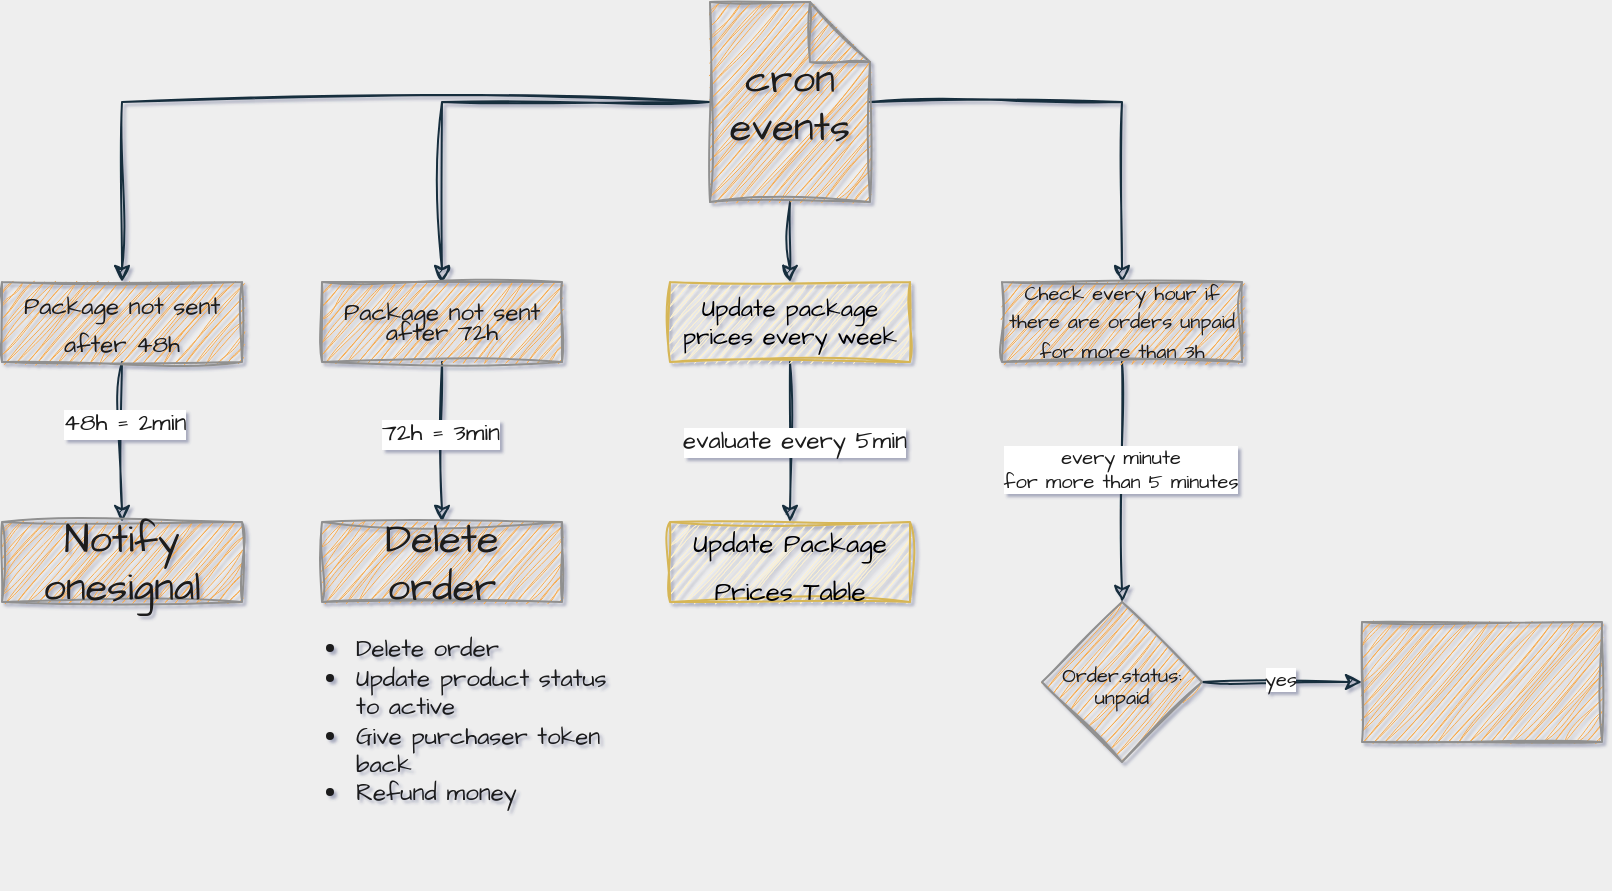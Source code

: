 <mxfile version="20.6.0" type="github">
  <diagram id="pWL9M35hyhVUCSLAzQwa" name="Strona-1">
    <mxGraphModel dx="983" dy="566" grid="1" gridSize="10" guides="1" tooltips="1" connect="1" arrows="1" fold="1" page="1" pageScale="1" pageWidth="827" pageHeight="1169" background="#EEEEEE" math="0" shadow="1">
      <root>
        <mxCell id="0" />
        <mxCell id="1" parent="0" />
        <mxCell id="czl2qet7RvVeBFFA1b4G-19" style="edgeStyle=orthogonalEdgeStyle;rounded=0;sketch=1;hachureGap=4;jiggle=2;orthogonalLoop=1;jettySize=auto;html=1;strokeColor=#182E3E;fontFamily=Architects Daughter;fontSource=https%3A%2F%2Ffonts.googleapis.com%2Fcss%3Ffamily%3DArchitects%2BDaughter;fontSize=12;fontColor=#1A1A1A;" parent="1" source="czl2qet7RvVeBFFA1b4G-5" target="czl2qet7RvVeBFFA1b4G-10" edge="1">
          <mxGeometry relative="1" as="geometry" />
        </mxCell>
        <mxCell id="czl2qet7RvVeBFFA1b4G-20" style="edgeStyle=orthogonalEdgeStyle;rounded=0;sketch=1;hachureGap=4;jiggle=2;orthogonalLoop=1;jettySize=auto;html=1;entryX=0.5;entryY=0;entryDx=0;entryDy=0;strokeColor=#182E3E;fontFamily=Architects Daughter;fontSource=https%3A%2F%2Ffonts.googleapis.com%2Fcss%3Ffamily%3DArchitects%2BDaughter;fontSize=12;fontColor=#1A1A1A;" parent="1" source="czl2qet7RvVeBFFA1b4G-5" target="czl2qet7RvVeBFFA1b4G-8" edge="1">
          <mxGeometry relative="1" as="geometry" />
        </mxCell>
        <mxCell id="czl2qet7RvVeBFFA1b4G-21" style="edgeStyle=orthogonalEdgeStyle;rounded=0;sketch=1;hachureGap=4;jiggle=2;orthogonalLoop=1;jettySize=auto;html=1;entryX=0.5;entryY=0;entryDx=0;entryDy=0;strokeColor=#182E3E;fontFamily=Architects Daughter;fontSource=https%3A%2F%2Ffonts.googleapis.com%2Fcss%3Ffamily%3DArchitects%2BDaughter;fontSize=12;fontColor=#1A1A1A;" parent="1" source="czl2qet7RvVeBFFA1b4G-5" target="czl2qet7RvVeBFFA1b4G-6" edge="1">
          <mxGeometry relative="1" as="geometry" />
        </mxCell>
        <mxCell id="ePx3qtR9HWIwEJ90-jqC-6" style="edgeStyle=orthogonalEdgeStyle;rounded=0;sketch=1;hachureGap=4;jiggle=2;orthogonalLoop=1;jettySize=auto;html=1;entryX=0.5;entryY=0;entryDx=0;entryDy=0;strokeColor=#182E3E;fontFamily=Architects Daughter;fontSource=https%3A%2F%2Ffonts.googleapis.com%2Fcss%3Ffamily%3DArchitects%2BDaughter;fontSize=10;fontColor=#1A1A1A;" edge="1" parent="1" source="czl2qet7RvVeBFFA1b4G-5" target="czl2qet7RvVeBFFA1b4G-11">
          <mxGeometry relative="1" as="geometry" />
        </mxCell>
        <mxCell id="czl2qet7RvVeBFFA1b4G-5" value="&lt;div&gt;cron&lt;/div&gt;&lt;div&gt;events&lt;br&gt;&lt;/div&gt;" style="shape=note;whiteSpace=wrap;html=1;backgroundOutline=1;darkOpacity=0.05;sketch=1;hachureGap=4;jiggle=2;strokeColor=#909090;fontFamily=Architects Daughter;fontSource=https%3A%2F%2Ffonts.googleapis.com%2Fcss%3Ffamily%3DArchitects%2BDaughter;fontSize=20;fontColor=#1A1A1A;fillColor=#F5AB50;" parent="1" vertex="1">
          <mxGeometry x="374" y="30" width="80" height="100" as="geometry" />
        </mxCell>
        <mxCell id="czl2qet7RvVeBFFA1b4G-13" value="" style="edgeStyle=orthogonalEdgeStyle;rounded=0;sketch=1;hachureGap=4;jiggle=2;orthogonalLoop=1;jettySize=auto;html=1;strokeColor=#182E3E;fontFamily=Architects Daughter;fontSource=https%3A%2F%2Ffonts.googleapis.com%2Fcss%3Ffamily%3DArchitects%2BDaughter;fontSize=12;fontColor=#1A1A1A;" parent="1" source="czl2qet7RvVeBFFA1b4G-6" target="czl2qet7RvVeBFFA1b4G-12" edge="1">
          <mxGeometry relative="1" as="geometry" />
        </mxCell>
        <mxCell id="czl2qet7RvVeBFFA1b4G-18" value="48h = 2min" style="edgeLabel;html=1;align=center;verticalAlign=middle;resizable=0;points=[];fontSize=12;fontFamily=Architects Daughter;fontColor=#1A1A1A;" parent="czl2qet7RvVeBFFA1b4G-13" vertex="1" connectable="0">
          <mxGeometry x="-0.232" y="1" relative="1" as="geometry">
            <mxPoint as="offset" />
          </mxGeometry>
        </mxCell>
        <mxCell id="czl2qet7RvVeBFFA1b4G-6" value="&lt;p style=&quot;line-height: 80%;&quot;&gt;&lt;font style=&quot;font-size: 12px;&quot;&gt;Package not sent after 48h&lt;/font&gt;&lt;/p&gt;" style="rounded=0;whiteSpace=wrap;html=1;sketch=1;hachureGap=4;jiggle=2;strokeColor=#909090;fontFamily=Architects Daughter;fontSource=https%3A%2F%2Ffonts.googleapis.com%2Fcss%3Ffamily%3DArchitects%2BDaughter;fontSize=20;fontColor=#1A1A1A;fillColor=#F5AB50;" parent="1" vertex="1">
          <mxGeometry x="20" y="170" width="120" height="40" as="geometry" />
        </mxCell>
        <mxCell id="czl2qet7RvVeBFFA1b4G-15" value="" style="edgeStyle=orthogonalEdgeStyle;rounded=0;sketch=1;hachureGap=4;jiggle=2;orthogonalLoop=1;jettySize=auto;html=1;strokeColor=#182E3E;fontFamily=Architects Daughter;fontSource=https%3A%2F%2Ffonts.googleapis.com%2Fcss%3Ffamily%3DArchitects%2BDaughter;fontSize=12;fontColor=#1A1A1A;" parent="1" source="czl2qet7RvVeBFFA1b4G-8" target="czl2qet7RvVeBFFA1b4G-14" edge="1">
          <mxGeometry relative="1" as="geometry" />
        </mxCell>
        <mxCell id="czl2qet7RvVeBFFA1b4G-17" value="72h = 3min" style="edgeLabel;html=1;align=center;verticalAlign=middle;resizable=0;points=[];fontSize=12;fontFamily=Architects Daughter;fontColor=#1A1A1A;" parent="czl2qet7RvVeBFFA1b4G-15" vertex="1" connectable="0">
          <mxGeometry x="-0.104" y="-1" relative="1" as="geometry">
            <mxPoint as="offset" />
          </mxGeometry>
        </mxCell>
        <mxCell id="czl2qet7RvVeBFFA1b4G-8" value="&lt;p style=&quot;line-height: 80%; font-size: 12px;&quot;&gt;&lt;font style=&quot;font-size: 12px;&quot;&gt;Package not sent after 72h&lt;br&gt;&lt;/font&gt;&lt;/p&gt;" style="rounded=0;whiteSpace=wrap;html=1;sketch=1;hachureGap=4;jiggle=2;strokeColor=#909090;fontFamily=Architects Daughter;fontSource=https%3A%2F%2Ffonts.googleapis.com%2Fcss%3Ffamily%3DArchitects%2BDaughter;fontSize=20;fontColor=#1A1A1A;fillColor=#F5AB50;" parent="1" vertex="1">
          <mxGeometry x="180" y="170" width="120" height="40" as="geometry" />
        </mxCell>
        <mxCell id="ePx3qtR9HWIwEJ90-jqC-2" style="edgeStyle=orthogonalEdgeStyle;rounded=0;sketch=1;hachureGap=4;jiggle=2;orthogonalLoop=1;jettySize=auto;html=1;strokeColor=#182E3E;fontFamily=Architects Daughter;fontSource=https%3A%2F%2Ffonts.googleapis.com%2Fcss%3Ffamily%3DArchitects%2BDaughter;fontSize=12;fontColor=#1A1A1A;" edge="1" parent="1" source="czl2qet7RvVeBFFA1b4G-10" target="ePx3qtR9HWIwEJ90-jqC-1">
          <mxGeometry relative="1" as="geometry" />
        </mxCell>
        <mxCell id="ePx3qtR9HWIwEJ90-jqC-3" value="evaluate every 5min" style="edgeLabel;html=1;align=center;verticalAlign=middle;resizable=0;points=[];fontSize=12;fontFamily=Architects Daughter;fontColor=#1A1A1A;" vertex="1" connectable="0" parent="ePx3qtR9HWIwEJ90-jqC-2">
          <mxGeometry x="-0.011" y="2" relative="1" as="geometry">
            <mxPoint as="offset" />
          </mxGeometry>
        </mxCell>
        <mxCell id="czl2qet7RvVeBFFA1b4G-10" value="&lt;p style=&quot;line-height: 110%; font-size: 12px;&quot;&gt;&lt;font style=&quot;font-size: 12px;&quot;&gt;Update package prices every week&lt;br&gt;&lt;/font&gt;&lt;/p&gt;" style="rounded=0;whiteSpace=wrap;html=1;sketch=1;hachureGap=4;jiggle=2;strokeColor=#d6b656;fontFamily=Architects Daughter;fontSource=https%3A%2F%2Ffonts.googleapis.com%2Fcss%3Ffamily%3DArchitects%2BDaughter;fontSize=20;fillColor=#fff2cc;" parent="1" vertex="1">
          <mxGeometry x="354" y="170" width="120" height="40" as="geometry" />
        </mxCell>
        <mxCell id="ePx3qtR9HWIwEJ90-jqC-10" value="" style="edgeStyle=orthogonalEdgeStyle;rounded=0;sketch=1;hachureGap=4;jiggle=2;orthogonalLoop=1;jettySize=auto;html=1;strokeColor=#182E3E;fontFamily=Architects Daughter;fontSource=https%3A%2F%2Ffonts.googleapis.com%2Fcss%3Ffamily%3DArchitects%2BDaughter;fontSize=10;fontColor=#1A1A1A;" edge="1" parent="1" source="czl2qet7RvVeBFFA1b4G-11" target="ePx3qtR9HWIwEJ90-jqC-9">
          <mxGeometry relative="1" as="geometry" />
        </mxCell>
        <mxCell id="ePx3qtR9HWIwEJ90-jqC-14" value="&lt;div&gt;every minute&lt;/div&gt;&lt;div&gt;for more than 5 minutes&lt;br&gt;&lt;/div&gt;" style="edgeLabel;html=1;align=center;verticalAlign=middle;resizable=0;points=[];fontSize=10;fontFamily=Architects Daughter;fontColor=#1A1A1A;" vertex="1" connectable="0" parent="ePx3qtR9HWIwEJ90-jqC-10">
          <mxGeometry x="-0.117" y="-1" relative="1" as="geometry">
            <mxPoint as="offset" />
          </mxGeometry>
        </mxCell>
        <mxCell id="czl2qet7RvVeBFFA1b4G-11" value="&lt;font style=&quot;font-size: 10px;&quot;&gt;Check every hour if there are orders unpaid for more than 3h&lt;/font&gt;" style="rounded=0;whiteSpace=wrap;html=1;sketch=1;hachureGap=4;jiggle=2;strokeColor=#909090;fontFamily=Architects Daughter;fontSource=https%3A%2F%2Ffonts.googleapis.com%2Fcss%3Ffamily%3DArchitects%2BDaughter;fontSize=12;fontColor=#1A1A1A;fillColor=#F5AB50;" parent="1" vertex="1">
          <mxGeometry x="520" y="170" width="120" height="40" as="geometry" />
        </mxCell>
        <mxCell id="czl2qet7RvVeBFFA1b4G-12" value="Notify onesignal" style="rounded=0;whiteSpace=wrap;html=1;sketch=1;hachureGap=4;jiggle=2;strokeColor=#909090;fontFamily=Architects Daughter;fontSource=https%3A%2F%2Ffonts.googleapis.com%2Fcss%3Ffamily%3DArchitects%2BDaughter;fontSize=20;fontColor=#1A1A1A;fillColor=#F5AB50;" parent="1" vertex="1">
          <mxGeometry x="20" y="290" width="120" height="40" as="geometry" />
        </mxCell>
        <mxCell id="czl2qet7RvVeBFFA1b4G-14" value="Delete order" style="rounded=0;whiteSpace=wrap;html=1;sketch=1;hachureGap=4;jiggle=2;strokeColor=#909090;fontFamily=Architects Daughter;fontSource=https%3A%2F%2Ffonts.googleapis.com%2Fcss%3Ffamily%3DArchitects%2BDaughter;fontSize=20;fontColor=#1A1A1A;fillColor=#F5AB50;" parent="1" vertex="1">
          <mxGeometry x="180" y="290" width="120" height="40" as="geometry" />
        </mxCell>
        <mxCell id="czl2qet7RvVeBFFA1b4G-16" value="&lt;ul&gt;&lt;li&gt;Delete order&lt;/li&gt;&lt;li&gt;Update product status to active&lt;/li&gt;&lt;li&gt;Give purchaser token back&lt;/li&gt;&lt;li&gt;Refund money &lt;br&gt;&lt;/li&gt;&lt;/ul&gt;" style="text;html=1;strokeColor=none;fillColor=none;align=left;verticalAlign=middle;whiteSpace=wrap;rounded=0;sketch=1;hachureGap=4;jiggle=2;fontFamily=Architects Daughter;fontSource=https%3A%2F%2Ffonts.googleapis.com%2Fcss%3Ffamily%3DArchitects%2BDaughter;fontSize=12;fontColor=#1A1A1A;" parent="1" vertex="1">
          <mxGeometry x="155" y="310" width="170" height="160" as="geometry" />
        </mxCell>
        <mxCell id="ePx3qtR9HWIwEJ90-jqC-1" value="&lt;font style=&quot;font-size: 13px;&quot;&gt;Update Package Prices Table&lt;/font&gt;" style="rounded=0;whiteSpace=wrap;html=1;sketch=1;hachureGap=4;jiggle=2;strokeColor=#d6b656;fontFamily=Architects Daughter;fontSource=https%3A%2F%2Ffonts.googleapis.com%2Fcss%3Ffamily%3DArchitects%2BDaughter;fontSize=20;fillColor=#fff2cc;" vertex="1" parent="1">
          <mxGeometry x="354" y="290" width="120" height="40" as="geometry" />
        </mxCell>
        <mxCell id="ePx3qtR9HWIwEJ90-jqC-12" value="" style="edgeStyle=orthogonalEdgeStyle;rounded=0;sketch=1;hachureGap=4;jiggle=2;orthogonalLoop=1;jettySize=auto;html=1;strokeColor=#182E3E;fontFamily=Architects Daughter;fontSource=https%3A%2F%2Ffonts.googleapis.com%2Fcss%3Ffamily%3DArchitects%2BDaughter;fontSize=10;fontColor=#1A1A1A;" edge="1" parent="1" source="ePx3qtR9HWIwEJ90-jqC-9" target="ePx3qtR9HWIwEJ90-jqC-11">
          <mxGeometry relative="1" as="geometry" />
        </mxCell>
        <mxCell id="ePx3qtR9HWIwEJ90-jqC-13" value="yes" style="edgeLabel;html=1;align=center;verticalAlign=middle;resizable=0;points=[];fontSize=10;fontFamily=Architects Daughter;fontColor=#1A1A1A;" vertex="1" connectable="0" parent="ePx3qtR9HWIwEJ90-jqC-12">
          <mxGeometry x="-0.043" y="2" relative="1" as="geometry">
            <mxPoint as="offset" />
          </mxGeometry>
        </mxCell>
        <mxCell id="ePx3qtR9HWIwEJ90-jqC-9" value="&lt;p style=&quot;line-height: 40%;&quot;&gt;&lt;font style=&quot;font-size: 10px;&quot;&gt;Order.status: unpaid&lt;/font&gt;&lt;/p&gt;" style="rhombus;whiteSpace=wrap;html=1;fontFamily=Architects Daughter;fillColor=#F5AB50;strokeColor=#909090;fontColor=#1A1A1A;rounded=0;sketch=1;hachureGap=4;jiggle=2;fontSource=https%3A%2F%2Ffonts.googleapis.com%2Fcss%3Ffamily%3DArchitects%2BDaughter;fontSize=20;" vertex="1" parent="1">
          <mxGeometry x="540" y="330" width="80" height="80" as="geometry" />
        </mxCell>
        <mxCell id="ePx3qtR9HWIwEJ90-jqC-11" value="" style="whiteSpace=wrap;html=1;fontSize=20;fontFamily=Architects Daughter;fillColor=#F5AB50;strokeColor=#909090;fontColor=#1A1A1A;rounded=0;sketch=1;hachureGap=4;jiggle=2;fontSource=https%3A%2F%2Ffonts.googleapis.com%2Fcss%3Ffamily%3DArchitects%2BDaughter;" vertex="1" parent="1">
          <mxGeometry x="700" y="340" width="120" height="60" as="geometry" />
        </mxCell>
      </root>
    </mxGraphModel>
  </diagram>
</mxfile>
